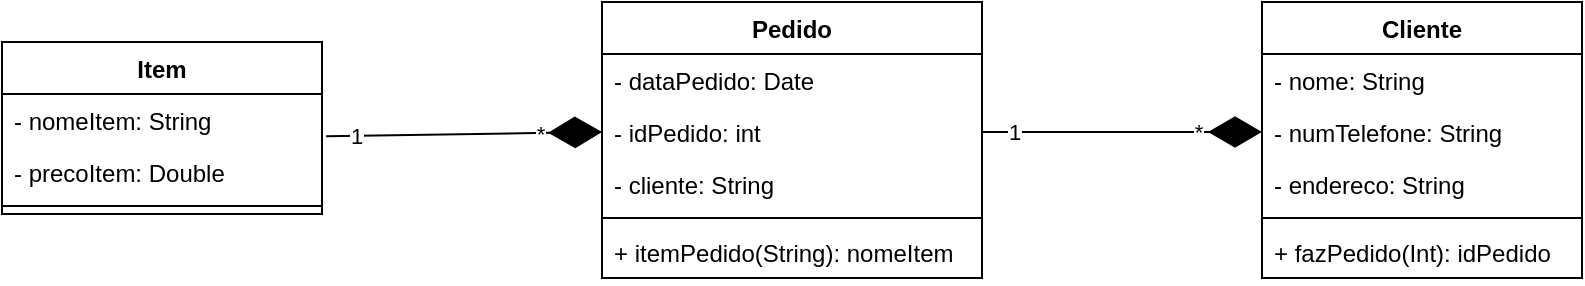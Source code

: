 <mxfile version="20.2.4" type="github">
  <diagram name="Page-1" id="e7e014a7-5840-1c2e-5031-d8a46d1fe8dd">
    <mxGraphModel dx="1056" dy="551" grid="1" gridSize="10" guides="1" tooltips="1" connect="1" arrows="1" fold="1" page="1" pageScale="1" pageWidth="1169" pageHeight="826" background="none" math="0" shadow="0">
      <root>
        <mxCell id="0" />
        <mxCell id="1" parent="0" />
        <mxCell id="nNbWJi793hhh0OnrV39A-41" value="Pedido" style="swimlane;fontStyle=1;align=center;verticalAlign=top;childLayout=stackLayout;horizontal=1;startSize=26;horizontalStack=0;resizeParent=1;resizeParentMax=0;resizeLast=0;collapsible=1;marginBottom=0;" vertex="1" parent="1">
          <mxGeometry x="470" y="200" width="190" height="138" as="geometry" />
        </mxCell>
        <mxCell id="nNbWJi793hhh0OnrV39A-42" value="- dataPedido: Date" style="text;strokeColor=none;fillColor=none;align=left;verticalAlign=top;spacingLeft=4;spacingRight=4;overflow=hidden;rotatable=0;points=[[0,0.5],[1,0.5]];portConstraint=eastwest;" vertex="1" parent="nNbWJi793hhh0OnrV39A-41">
          <mxGeometry y="26" width="190" height="26" as="geometry" />
        </mxCell>
        <mxCell id="nNbWJi793hhh0OnrV39A-44" value="- idPedido: int" style="text;strokeColor=none;fillColor=none;align=left;verticalAlign=top;spacingLeft=4;spacingRight=4;overflow=hidden;rotatable=0;points=[[0,0.5],[1,0.5]];portConstraint=eastwest;" vertex="1" parent="nNbWJi793hhh0OnrV39A-41">
          <mxGeometry y="52" width="190" height="26" as="geometry" />
        </mxCell>
        <mxCell id="nNbWJi793hhh0OnrV39A-55" value="- cliente: String" style="text;strokeColor=none;fillColor=none;align=left;verticalAlign=top;spacingLeft=4;spacingRight=4;overflow=hidden;rotatable=0;points=[[0,0.5],[1,0.5]];portConstraint=eastwest;" vertex="1" parent="nNbWJi793hhh0OnrV39A-41">
          <mxGeometry y="78" width="190" height="26" as="geometry" />
        </mxCell>
        <mxCell id="nNbWJi793hhh0OnrV39A-43" value="" style="line;strokeWidth=1;fillColor=none;align=left;verticalAlign=middle;spacingTop=-1;spacingLeft=3;spacingRight=3;rotatable=0;labelPosition=right;points=[];portConstraint=eastwest;" vertex="1" parent="nNbWJi793hhh0OnrV39A-41">
          <mxGeometry y="104" width="190" height="8" as="geometry" />
        </mxCell>
        <mxCell id="nNbWJi793hhh0OnrV39A-57" value="+ itemPedido(String): nomeItem" style="text;strokeColor=none;fillColor=none;align=left;verticalAlign=top;spacingLeft=4;spacingRight=4;overflow=hidden;rotatable=0;points=[[0,0.5],[1,0.5]];portConstraint=eastwest;" vertex="1" parent="nNbWJi793hhh0OnrV39A-41">
          <mxGeometry y="112" width="190" height="26" as="geometry" />
        </mxCell>
        <mxCell id="nNbWJi793hhh0OnrV39A-45" value="Cliente" style="swimlane;fontStyle=1;align=center;verticalAlign=top;childLayout=stackLayout;horizontal=1;startSize=26;horizontalStack=0;resizeParent=1;resizeParentMax=0;resizeLast=0;collapsible=1;marginBottom=0;" vertex="1" parent="1">
          <mxGeometry x="800" y="200" width="160" height="138" as="geometry" />
        </mxCell>
        <mxCell id="nNbWJi793hhh0OnrV39A-46" value="- nome: String" style="text;strokeColor=none;fillColor=none;align=left;verticalAlign=top;spacingLeft=4;spacingRight=4;overflow=hidden;rotatable=0;points=[[0,0.5],[1,0.5]];portConstraint=eastwest;" vertex="1" parent="nNbWJi793hhh0OnrV39A-45">
          <mxGeometry y="26" width="160" height="26" as="geometry" />
        </mxCell>
        <mxCell id="nNbWJi793hhh0OnrV39A-53" value="- numTelefone: String" style="text;strokeColor=none;fillColor=none;align=left;verticalAlign=top;spacingLeft=4;spacingRight=4;overflow=hidden;rotatable=0;points=[[0,0.5],[1,0.5]];portConstraint=eastwest;" vertex="1" parent="nNbWJi793hhh0OnrV39A-45">
          <mxGeometry y="52" width="160" height="26" as="geometry" />
        </mxCell>
        <mxCell id="nNbWJi793hhh0OnrV39A-48" value="- endereco: String" style="text;strokeColor=none;fillColor=none;align=left;verticalAlign=top;spacingLeft=4;spacingRight=4;overflow=hidden;rotatable=0;points=[[0,0.5],[1,0.5]];portConstraint=eastwest;" vertex="1" parent="nNbWJi793hhh0OnrV39A-45">
          <mxGeometry y="78" width="160" height="26" as="geometry" />
        </mxCell>
        <mxCell id="nNbWJi793hhh0OnrV39A-47" value="" style="line;strokeWidth=1;fillColor=none;align=left;verticalAlign=middle;spacingTop=-1;spacingLeft=3;spacingRight=3;rotatable=0;labelPosition=right;points=[];portConstraint=eastwest;" vertex="1" parent="nNbWJi793hhh0OnrV39A-45">
          <mxGeometry y="104" width="160" height="8" as="geometry" />
        </mxCell>
        <mxCell id="nNbWJi793hhh0OnrV39A-54" value="+ fazPedido(Int): idPedido" style="text;strokeColor=none;fillColor=none;align=left;verticalAlign=top;spacingLeft=4;spacingRight=4;overflow=hidden;rotatable=0;points=[[0,0.5],[1,0.5]];portConstraint=eastwest;" vertex="1" parent="nNbWJi793hhh0OnrV39A-45">
          <mxGeometry y="112" width="160" height="26" as="geometry" />
        </mxCell>
        <mxCell id="nNbWJi793hhh0OnrV39A-49" value="Item" style="swimlane;fontStyle=1;align=center;verticalAlign=top;childLayout=stackLayout;horizontal=1;startSize=26;horizontalStack=0;resizeParent=1;resizeParentMax=0;resizeLast=0;collapsible=1;marginBottom=0;" vertex="1" parent="1">
          <mxGeometry x="170" y="220" width="160" height="86" as="geometry" />
        </mxCell>
        <mxCell id="nNbWJi793hhh0OnrV39A-50" value="- nomeItem: String" style="text;strokeColor=none;fillColor=none;align=left;verticalAlign=top;spacingLeft=4;spacingRight=4;overflow=hidden;rotatable=0;points=[[0,0.5],[1,0.5]];portConstraint=eastwest;" vertex="1" parent="nNbWJi793hhh0OnrV39A-49">
          <mxGeometry y="26" width="160" height="26" as="geometry" />
        </mxCell>
        <mxCell id="nNbWJi793hhh0OnrV39A-56" value="- precoItem: Double" style="text;strokeColor=none;fillColor=none;align=left;verticalAlign=top;spacingLeft=4;spacingRight=4;overflow=hidden;rotatable=0;points=[[0,0.5],[1,0.5]];portConstraint=eastwest;" vertex="1" parent="nNbWJi793hhh0OnrV39A-49">
          <mxGeometry y="52" width="160" height="26" as="geometry" />
        </mxCell>
        <mxCell id="nNbWJi793hhh0OnrV39A-51" value="" style="line;strokeWidth=1;fillColor=none;align=left;verticalAlign=middle;spacingTop=-1;spacingLeft=3;spacingRight=3;rotatable=0;labelPosition=right;points=[];portConstraint=eastwest;" vertex="1" parent="nNbWJi793hhh0OnrV39A-49">
          <mxGeometry y="78" width="160" height="8" as="geometry" />
        </mxCell>
        <mxCell id="nNbWJi793hhh0OnrV39A-58" value="" style="endArrow=diamondThin;endFill=1;endSize=24;html=1;rounded=0;entryX=0;entryY=0.5;entryDx=0;entryDy=0;exitX=1;exitY=0.5;exitDx=0;exitDy=0;" edge="1" parent="1" source="nNbWJi793hhh0OnrV39A-44" target="nNbWJi793hhh0OnrV39A-53">
          <mxGeometry width="160" relative="1" as="geometry">
            <mxPoint x="650" y="268.63" as="sourcePoint" />
            <mxPoint x="810" y="268.63" as="targetPoint" />
          </mxGeometry>
        </mxCell>
        <mxCell id="nNbWJi793hhh0OnrV39A-59" value="1" style="edgeLabel;html=1;align=center;verticalAlign=middle;resizable=0;points=[];" vertex="1" connectable="0" parent="nNbWJi793hhh0OnrV39A-58">
          <mxGeometry x="-0.779" relative="1" as="geometry">
            <mxPoint as="offset" />
          </mxGeometry>
        </mxCell>
        <mxCell id="nNbWJi793hhh0OnrV39A-60" value="*" style="edgeLabel;html=1;align=center;verticalAlign=middle;resizable=0;points=[];" vertex="1" connectable="0" parent="nNbWJi793hhh0OnrV39A-58">
          <mxGeometry x="0.546" relative="1" as="geometry">
            <mxPoint as="offset" />
          </mxGeometry>
        </mxCell>
        <mxCell id="nNbWJi793hhh0OnrV39A-61" value="" style="endArrow=diamondThin;endFill=1;endSize=24;html=1;rounded=0;entryX=0;entryY=0.5;entryDx=0;entryDy=0;exitX=1.013;exitY=0.813;exitDx=0;exitDy=0;exitPerimeter=0;" edge="1" parent="1" source="nNbWJi793hhh0OnrV39A-50" target="nNbWJi793hhh0OnrV39A-44">
          <mxGeometry width="160" relative="1" as="geometry">
            <mxPoint x="290.0" y="268.63" as="sourcePoint" />
            <mxPoint x="460.0" y="268.63" as="targetPoint" />
          </mxGeometry>
        </mxCell>
        <mxCell id="nNbWJi793hhh0OnrV39A-62" value="1" style="edgeLabel;html=1;align=center;verticalAlign=middle;resizable=0;points=[];" vertex="1" connectable="0" parent="nNbWJi793hhh0OnrV39A-61">
          <mxGeometry x="-0.779" relative="1" as="geometry">
            <mxPoint as="offset" />
          </mxGeometry>
        </mxCell>
        <mxCell id="nNbWJi793hhh0OnrV39A-63" value="*" style="edgeLabel;html=1;align=center;verticalAlign=middle;resizable=0;points=[];" vertex="1" connectable="0" parent="nNbWJi793hhh0OnrV39A-61">
          <mxGeometry x="0.546" relative="1" as="geometry">
            <mxPoint as="offset" />
          </mxGeometry>
        </mxCell>
      </root>
    </mxGraphModel>
  </diagram>
</mxfile>
